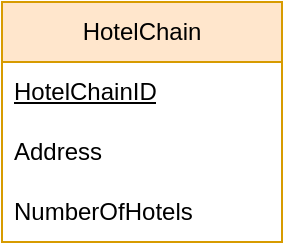 <mxfile version="23.1.1" type="github">
  <diagram id="R2lEEEUBdFMjLlhIrx00" name="Page-1">
    <mxGraphModel dx="954" dy="610" grid="1" gridSize="10" guides="1" tooltips="1" connect="1" arrows="1" fold="1" page="1" pageScale="1" pageWidth="850" pageHeight="1100" math="0" shadow="0" extFonts="Permanent Marker^https://fonts.googleapis.com/css?family=Permanent+Marker">
      <root>
        <mxCell id="0" />
        <mxCell id="1" parent="0" />
        <mxCell id="ZhQRl7QRVWkYe-k_6IZD-2" value="HotelChain" style="swimlane;fontStyle=0;childLayout=stackLayout;horizontal=1;startSize=30;horizontalStack=0;resizeParent=1;resizeParentMax=0;resizeLast=0;collapsible=1;marginBottom=0;whiteSpace=wrap;html=1;fillColor=#ffe6cc;strokeColor=#d79b00;" parent="1" vertex="1">
          <mxGeometry x="340" y="140" width="140" height="120" as="geometry" />
        </mxCell>
        <mxCell id="ZhQRl7QRVWkYe-k_6IZD-3" value="&lt;u&gt;HotelChainID&lt;/u&gt;" style="text;strokeColor=none;fillColor=none;align=left;verticalAlign=middle;spacingLeft=4;spacingRight=4;overflow=hidden;points=[[0,0.5],[1,0.5]];portConstraint=eastwest;rotatable=0;whiteSpace=wrap;html=1;" parent="ZhQRl7QRVWkYe-k_6IZD-2" vertex="1">
          <mxGeometry y="30" width="140" height="30" as="geometry" />
        </mxCell>
        <mxCell id="ZhQRl7QRVWkYe-k_6IZD-4" value="Address" style="text;strokeColor=none;fillColor=none;align=left;verticalAlign=middle;spacingLeft=4;spacingRight=4;overflow=hidden;points=[[0,0.5],[1,0.5]];portConstraint=eastwest;rotatable=0;whiteSpace=wrap;html=1;" parent="ZhQRl7QRVWkYe-k_6IZD-2" vertex="1">
          <mxGeometry y="60" width="140" height="30" as="geometry" />
        </mxCell>
        <mxCell id="ZhQRl7QRVWkYe-k_6IZD-5" value="NumberOfHotels" style="text;strokeColor=none;fillColor=none;align=left;verticalAlign=middle;spacingLeft=4;spacingRight=4;overflow=hidden;points=[[0,0.5],[1,0.5]];portConstraint=eastwest;rotatable=0;whiteSpace=wrap;html=1;" parent="ZhQRl7QRVWkYe-k_6IZD-2" vertex="1">
          <mxGeometry y="90" width="140" height="30" as="geometry" />
        </mxCell>
      </root>
    </mxGraphModel>
  </diagram>
</mxfile>
